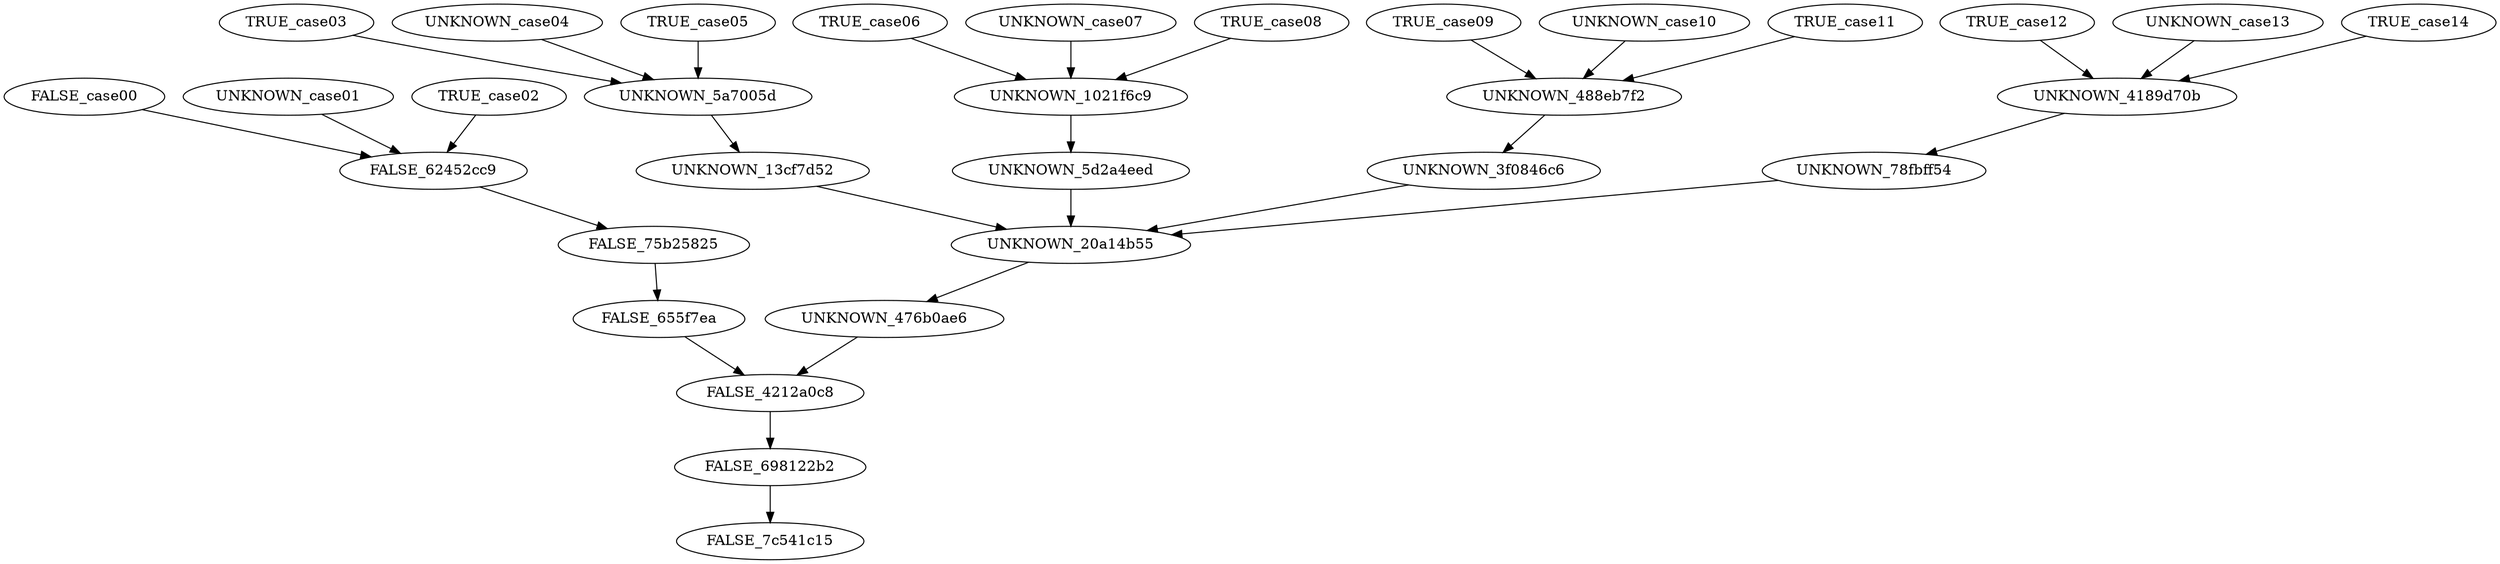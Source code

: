 digraph G {
	FALSE_case00 -> FALSE_62452cc9;
	UNKNOWN_case01 -> FALSE_62452cc9;
	TRUE_case02 -> FALSE_62452cc9;
	TRUE_case03 -> UNKNOWN_5a7005d;
	UNKNOWN_case04 -> UNKNOWN_5a7005d;
	TRUE_case05 -> UNKNOWN_5a7005d;
	TRUE_case06 -> UNKNOWN_1021f6c9;
	UNKNOWN_case07 -> UNKNOWN_1021f6c9;
	TRUE_case08 -> UNKNOWN_1021f6c9;
	TRUE_case09 -> UNKNOWN_488eb7f2;
	UNKNOWN_case10 -> UNKNOWN_488eb7f2;
	TRUE_case11 -> UNKNOWN_488eb7f2;
	TRUE_case12 -> UNKNOWN_4189d70b;
	UNKNOWN_case13 -> UNKNOWN_4189d70b;
	TRUE_case14 -> UNKNOWN_4189d70b;
	FALSE_62452cc9 -> FALSE_75b25825;
	UNKNOWN_5a7005d -> UNKNOWN_13cf7d52;
	UNKNOWN_1021f6c9 -> UNKNOWN_5d2a4eed;
	UNKNOWN_488eb7f2 -> UNKNOWN_3f0846c6;
	UNKNOWN_4189d70b -> UNKNOWN_78fbff54;
	FALSE_75b25825 -> FALSE_655f7ea;
	UNKNOWN_13cf7d52 -> UNKNOWN_20a14b55;
	UNKNOWN_5d2a4eed -> UNKNOWN_20a14b55;
	UNKNOWN_3f0846c6 -> UNKNOWN_20a14b55;
	UNKNOWN_78fbff54 -> UNKNOWN_20a14b55;
	FALSE_655f7ea -> FALSE_4212a0c8;
	UNKNOWN_20a14b55 -> UNKNOWN_476b0ae6;
	UNKNOWN_476b0ae6 -> FALSE_4212a0c8;
	FALSE_4212a0c8 -> FALSE_698122b2;
	FALSE_698122b2 -> FALSE_7c541c15;
}

